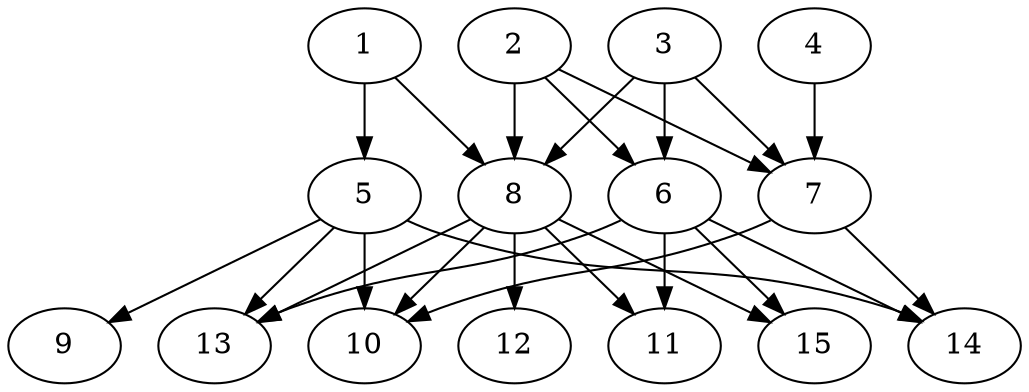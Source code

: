 // DAG automatically generated by daggen at Thu Oct  3 13:59:27 2019
// ./daggen --dot -n 15 --ccr 0.5 --fat 0.7 --regular 0.7 --density 0.7 --mindata 5242880 --maxdata 52428800 
digraph G {
  1 [size="14839808", alpha="0.18", expect_size="7419904"] 
  1 -> 5 [size ="7419904"]
  1 -> 8 [size ="7419904"]
  2 [size="62664704", alpha="0.08", expect_size="31332352"] 
  2 -> 6 [size ="31332352"]
  2 -> 7 [size ="31332352"]
  2 -> 8 [size ="31332352"]
  3 [size="58304512", alpha="0.01", expect_size="29152256"] 
  3 -> 6 [size ="29152256"]
  3 -> 7 [size ="29152256"]
  3 -> 8 [size ="29152256"]
  4 [size="63719424", alpha="0.05", expect_size="31859712"] 
  4 -> 7 [size ="31859712"]
  5 [size="90308608", alpha="0.18", expect_size="45154304"] 
  5 -> 9 [size ="45154304"]
  5 -> 10 [size ="45154304"]
  5 -> 13 [size ="45154304"]
  5 -> 14 [size ="45154304"]
  6 [size="69042176", alpha="0.07", expect_size="34521088"] 
  6 -> 11 [size ="34521088"]
  6 -> 13 [size ="34521088"]
  6 -> 14 [size ="34521088"]
  6 -> 15 [size ="34521088"]
  7 [size="43706368", alpha="0.14", expect_size="21853184"] 
  7 -> 10 [size ="21853184"]
  7 -> 14 [size ="21853184"]
  8 [size="103364608", alpha="0.12", expect_size="51682304"] 
  8 -> 10 [size ="51682304"]
  8 -> 11 [size ="51682304"]
  8 -> 12 [size ="51682304"]
  8 -> 13 [size ="51682304"]
  8 -> 15 [size ="51682304"]
  9 [size="60309504", alpha="0.10", expect_size="30154752"] 
  10 [size="52684800", alpha="0.10", expect_size="26342400"] 
  11 [size="41697280", alpha="0.09", expect_size="20848640"] 
  12 [size="32090112", alpha="0.04", expect_size="16045056"] 
  13 [size="68884480", alpha="0.04", expect_size="34442240"] 
  14 [size="75008000", alpha="0.19", expect_size="37504000"] 
  15 [size="96593920", alpha="0.02", expect_size="48296960"] 
}
